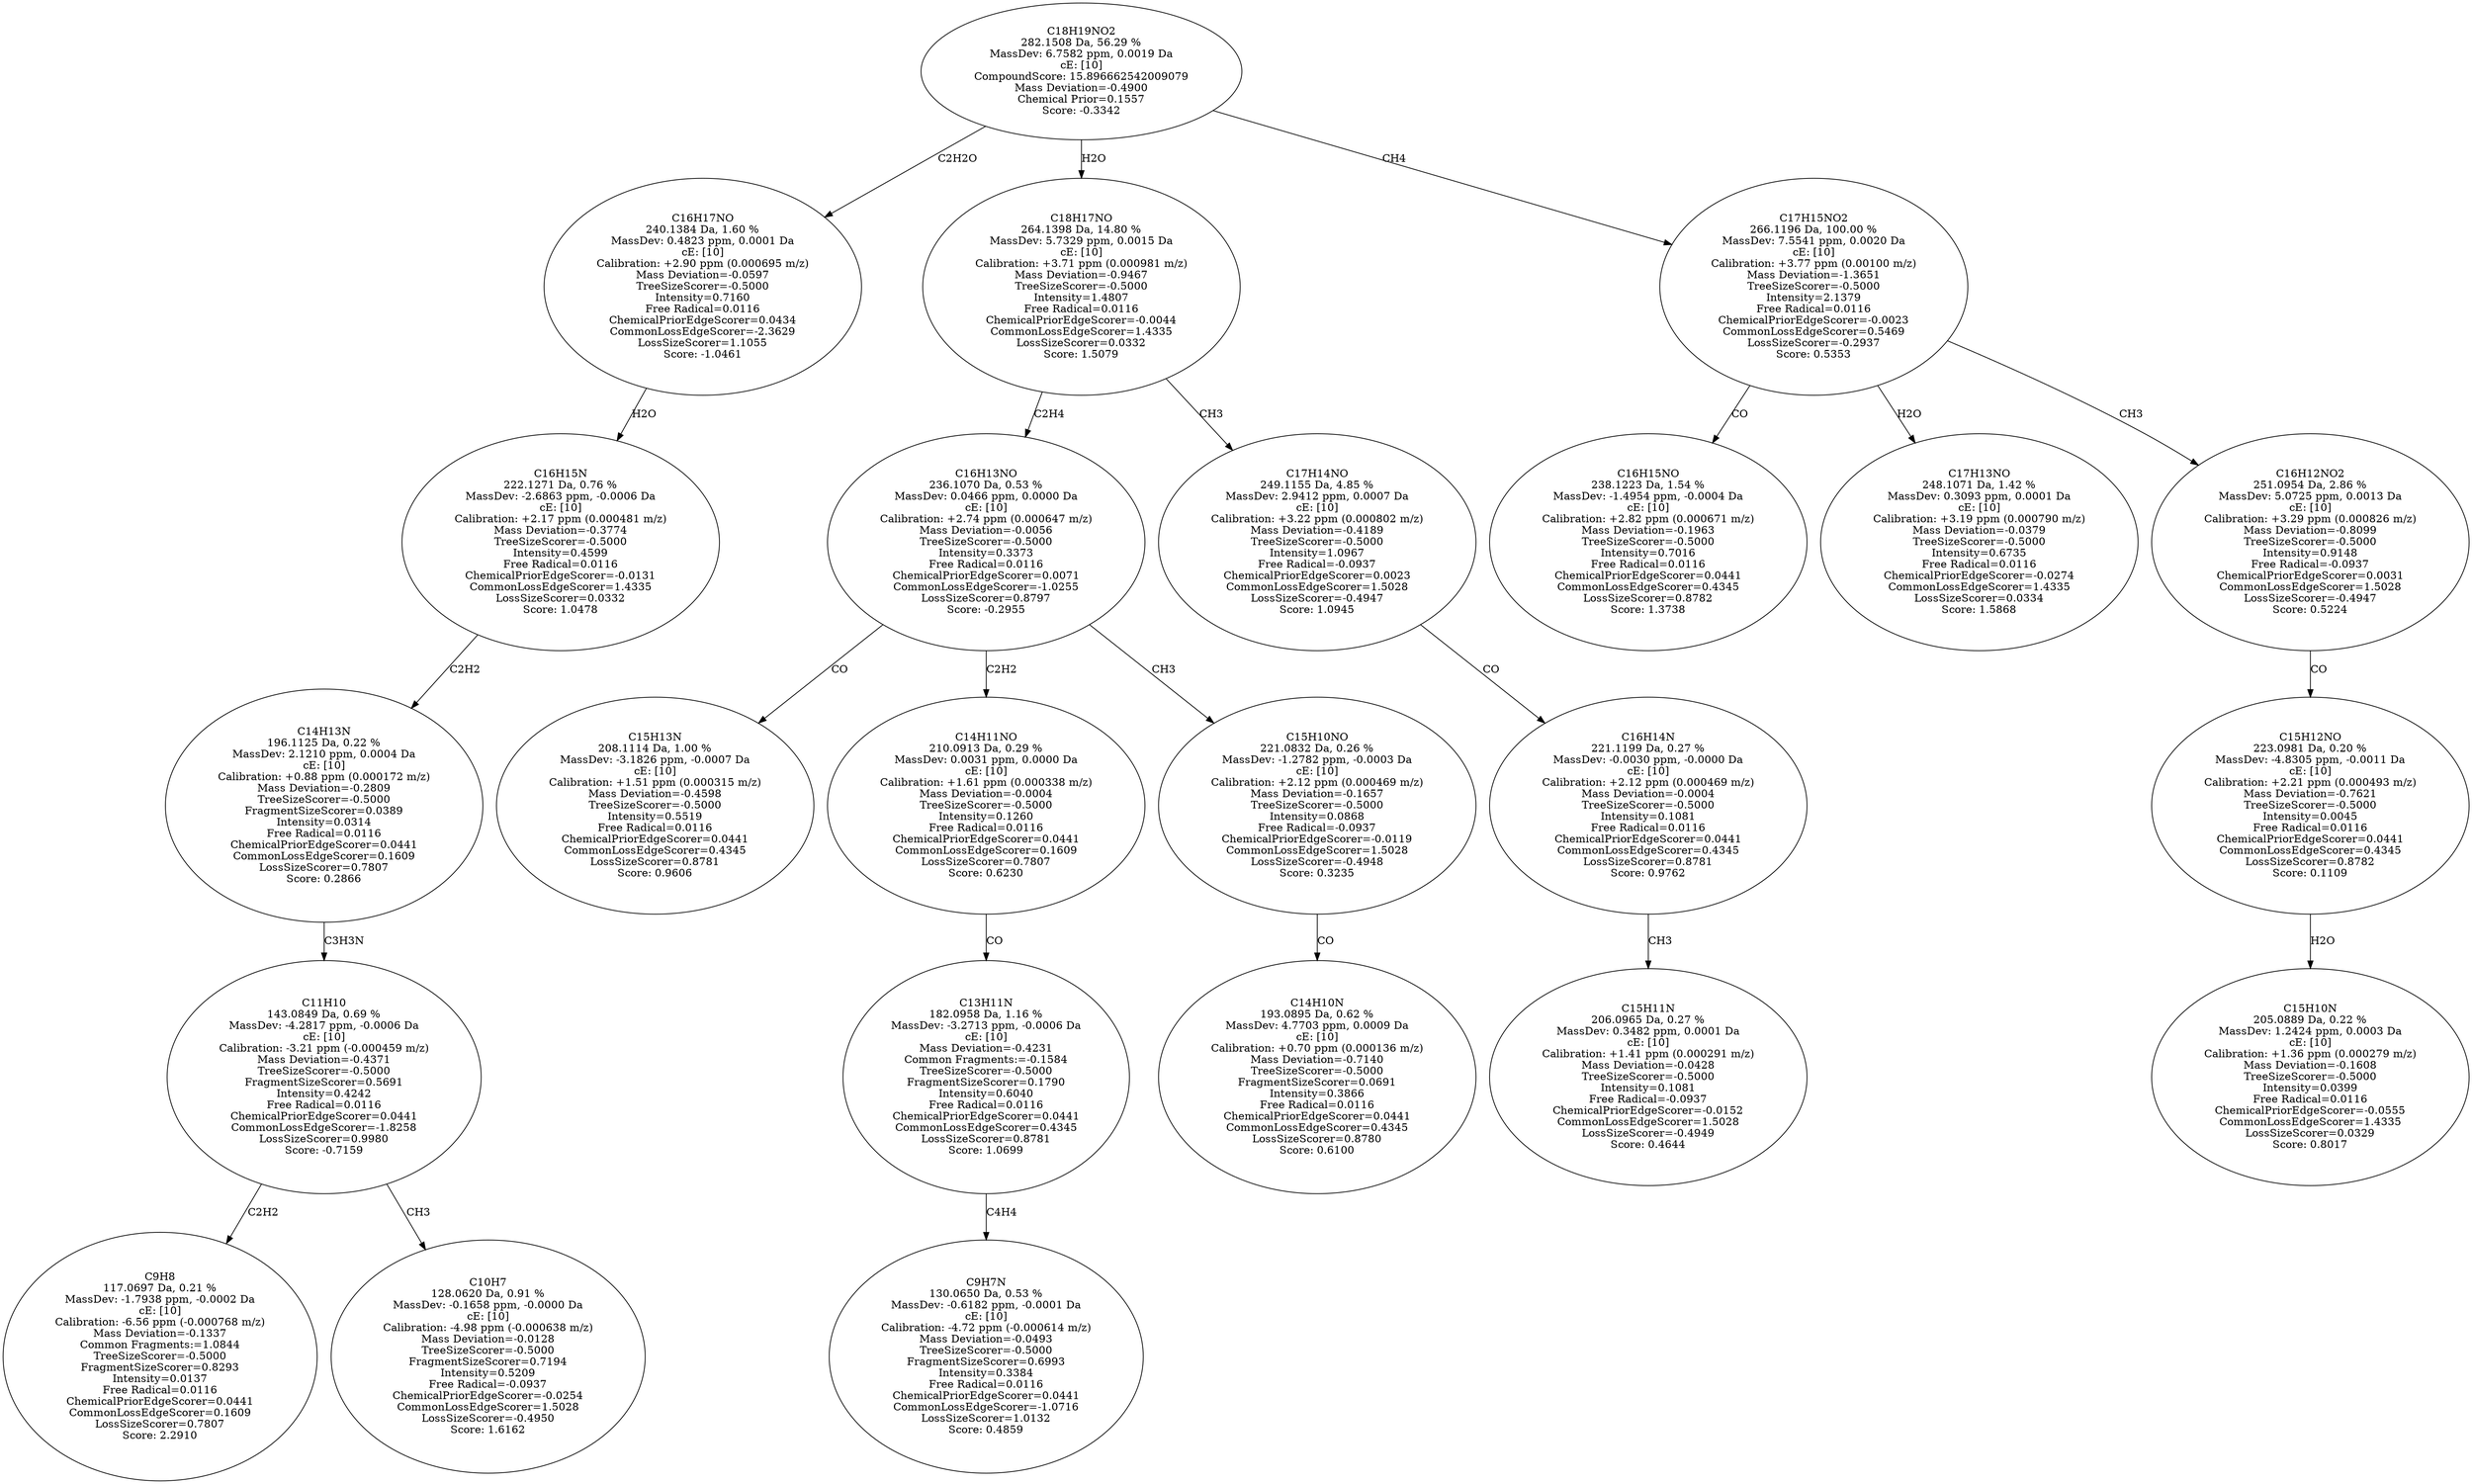 strict digraph {
v1 [label="C9H8\n117.0697 Da, 0.21 %\nMassDev: -1.7938 ppm, -0.0002 Da\ncE: [10]\nCalibration: -6.56 ppm (-0.000768 m/z)\nMass Deviation=-0.1337\nCommon Fragments:=1.0844\nTreeSizeScorer=-0.5000\nFragmentSizeScorer=0.8293\nIntensity=0.0137\nFree Radical=0.0116\nChemicalPriorEdgeScorer=0.0441\nCommonLossEdgeScorer=0.1609\nLossSizeScorer=0.7807\nScore: 2.2910"];
v2 [label="C10H7\n128.0620 Da, 0.91 %\nMassDev: -0.1658 ppm, -0.0000 Da\ncE: [10]\nCalibration: -4.98 ppm (-0.000638 m/z)\nMass Deviation=-0.0128\nTreeSizeScorer=-0.5000\nFragmentSizeScorer=0.7194\nIntensity=0.5209\nFree Radical=-0.0937\nChemicalPriorEdgeScorer=-0.0254\nCommonLossEdgeScorer=1.5028\nLossSizeScorer=-0.4950\nScore: 1.6162"];
v3 [label="C11H10\n143.0849 Da, 0.69 %\nMassDev: -4.2817 ppm, -0.0006 Da\ncE: [10]\nCalibration: -3.21 ppm (-0.000459 m/z)\nMass Deviation=-0.4371\nTreeSizeScorer=-0.5000\nFragmentSizeScorer=0.5691\nIntensity=0.4242\nFree Radical=0.0116\nChemicalPriorEdgeScorer=0.0441\nCommonLossEdgeScorer=-1.8258\nLossSizeScorer=0.9980\nScore: -0.7159"];
v4 [label="C14H13N\n196.1125 Da, 0.22 %\nMassDev: 2.1210 ppm, 0.0004 Da\ncE: [10]\nCalibration: +0.88 ppm (0.000172 m/z)\nMass Deviation=-0.2809\nTreeSizeScorer=-0.5000\nFragmentSizeScorer=0.0389\nIntensity=0.0314\nFree Radical=0.0116\nChemicalPriorEdgeScorer=0.0441\nCommonLossEdgeScorer=0.1609\nLossSizeScorer=0.7807\nScore: 0.2866"];
v5 [label="C16H15N\n222.1271 Da, 0.76 %\nMassDev: -2.6863 ppm, -0.0006 Da\ncE: [10]\nCalibration: +2.17 ppm (0.000481 m/z)\nMass Deviation=-0.3774\nTreeSizeScorer=-0.5000\nIntensity=0.4599\nFree Radical=0.0116\nChemicalPriorEdgeScorer=-0.0131\nCommonLossEdgeScorer=1.4335\nLossSizeScorer=0.0332\nScore: 1.0478"];
v6 [label="C16H17NO\n240.1384 Da, 1.60 %\nMassDev: 0.4823 ppm, 0.0001 Da\ncE: [10]\nCalibration: +2.90 ppm (0.000695 m/z)\nMass Deviation=-0.0597\nTreeSizeScorer=-0.5000\nIntensity=0.7160\nFree Radical=0.0116\nChemicalPriorEdgeScorer=0.0434\nCommonLossEdgeScorer=-2.3629\nLossSizeScorer=1.1055\nScore: -1.0461"];
v7 [label="C15H13N\n208.1114 Da, 1.00 %\nMassDev: -3.1826 ppm, -0.0007 Da\ncE: [10]\nCalibration: +1.51 ppm (0.000315 m/z)\nMass Deviation=-0.4598\nTreeSizeScorer=-0.5000\nIntensity=0.5519\nFree Radical=0.0116\nChemicalPriorEdgeScorer=0.0441\nCommonLossEdgeScorer=0.4345\nLossSizeScorer=0.8781\nScore: 0.9606"];
v8 [label="C9H7N\n130.0650 Da, 0.53 %\nMassDev: -0.6182 ppm, -0.0001 Da\ncE: [10]\nCalibration: -4.72 ppm (-0.000614 m/z)\nMass Deviation=-0.0493\nTreeSizeScorer=-0.5000\nFragmentSizeScorer=0.6993\nIntensity=0.3384\nFree Radical=0.0116\nChemicalPriorEdgeScorer=0.0441\nCommonLossEdgeScorer=-1.0716\nLossSizeScorer=1.0132\nScore: 0.4859"];
v9 [label="C13H11N\n182.0958 Da, 1.16 %\nMassDev: -3.2713 ppm, -0.0006 Da\ncE: [10]\nMass Deviation=-0.4231\nCommon Fragments:=-0.1584\nTreeSizeScorer=-0.5000\nFragmentSizeScorer=0.1790\nIntensity=0.6040\nFree Radical=0.0116\nChemicalPriorEdgeScorer=0.0441\nCommonLossEdgeScorer=0.4345\nLossSizeScorer=0.8781\nScore: 1.0699"];
v10 [label="C14H11NO\n210.0913 Da, 0.29 %\nMassDev: 0.0031 ppm, 0.0000 Da\ncE: [10]\nCalibration: +1.61 ppm (0.000338 m/z)\nMass Deviation=-0.0004\nTreeSizeScorer=-0.5000\nIntensity=0.1260\nFree Radical=0.0116\nChemicalPriorEdgeScorer=0.0441\nCommonLossEdgeScorer=0.1609\nLossSizeScorer=0.7807\nScore: 0.6230"];
v11 [label="C14H10N\n193.0895 Da, 0.62 %\nMassDev: 4.7703 ppm, 0.0009 Da\ncE: [10]\nCalibration: +0.70 ppm (0.000136 m/z)\nMass Deviation=-0.7140\nTreeSizeScorer=-0.5000\nFragmentSizeScorer=0.0691\nIntensity=0.3866\nFree Radical=0.0116\nChemicalPriorEdgeScorer=0.0441\nCommonLossEdgeScorer=0.4345\nLossSizeScorer=0.8780\nScore: 0.6100"];
v12 [label="C15H10NO\n221.0832 Da, 0.26 %\nMassDev: -1.2782 ppm, -0.0003 Da\ncE: [10]\nCalibration: +2.12 ppm (0.000469 m/z)\nMass Deviation=-0.1657\nTreeSizeScorer=-0.5000\nIntensity=0.0868\nFree Radical=-0.0937\nChemicalPriorEdgeScorer=-0.0119\nCommonLossEdgeScorer=1.5028\nLossSizeScorer=-0.4948\nScore: 0.3235"];
v13 [label="C16H13NO\n236.1070 Da, 0.53 %\nMassDev: 0.0466 ppm, 0.0000 Da\ncE: [10]\nCalibration: +2.74 ppm (0.000647 m/z)\nMass Deviation=-0.0056\nTreeSizeScorer=-0.5000\nIntensity=0.3373\nFree Radical=0.0116\nChemicalPriorEdgeScorer=0.0071\nCommonLossEdgeScorer=-1.0255\nLossSizeScorer=0.8797\nScore: -0.2955"];
v14 [label="C15H11N\n206.0965 Da, 0.27 %\nMassDev: 0.3482 ppm, 0.0001 Da\ncE: [10]\nCalibration: +1.41 ppm (0.000291 m/z)\nMass Deviation=-0.0428\nTreeSizeScorer=-0.5000\nIntensity=0.1081\nFree Radical=-0.0937\nChemicalPriorEdgeScorer=-0.0152\nCommonLossEdgeScorer=1.5028\nLossSizeScorer=-0.4949\nScore: 0.4644"];
v15 [label="C16H14N\n221.1199 Da, 0.27 %\nMassDev: -0.0030 ppm, -0.0000 Da\ncE: [10]\nCalibration: +2.12 ppm (0.000469 m/z)\nMass Deviation=-0.0004\nTreeSizeScorer=-0.5000\nIntensity=0.1081\nFree Radical=0.0116\nChemicalPriorEdgeScorer=0.0441\nCommonLossEdgeScorer=0.4345\nLossSizeScorer=0.8781\nScore: 0.9762"];
v16 [label="C17H14NO\n249.1155 Da, 4.85 %\nMassDev: 2.9412 ppm, 0.0007 Da\ncE: [10]\nCalibration: +3.22 ppm (0.000802 m/z)\nMass Deviation=-0.4189\nTreeSizeScorer=-0.5000\nIntensity=1.0967\nFree Radical=-0.0937\nChemicalPriorEdgeScorer=0.0023\nCommonLossEdgeScorer=1.5028\nLossSizeScorer=-0.4947\nScore: 1.0945"];
v17 [label="C18H17NO\n264.1398 Da, 14.80 %\nMassDev: 5.7329 ppm, 0.0015 Da\ncE: [10]\nCalibration: +3.71 ppm (0.000981 m/z)\nMass Deviation=-0.9467\nTreeSizeScorer=-0.5000\nIntensity=1.4807\nFree Radical=0.0116\nChemicalPriorEdgeScorer=-0.0044\nCommonLossEdgeScorer=1.4335\nLossSizeScorer=0.0332\nScore: 1.5079"];
v18 [label="C16H15NO\n238.1223 Da, 1.54 %\nMassDev: -1.4954 ppm, -0.0004 Da\ncE: [10]\nCalibration: +2.82 ppm (0.000671 m/z)\nMass Deviation=-0.1963\nTreeSizeScorer=-0.5000\nIntensity=0.7016\nFree Radical=0.0116\nChemicalPriorEdgeScorer=0.0441\nCommonLossEdgeScorer=0.4345\nLossSizeScorer=0.8782\nScore: 1.3738"];
v19 [label="C17H13NO\n248.1071 Da, 1.42 %\nMassDev: 0.3093 ppm, 0.0001 Da\ncE: [10]\nCalibration: +3.19 ppm (0.000790 m/z)\nMass Deviation=-0.0379\nTreeSizeScorer=-0.5000\nIntensity=0.6735\nFree Radical=0.0116\nChemicalPriorEdgeScorer=-0.0274\nCommonLossEdgeScorer=1.4335\nLossSizeScorer=0.0334\nScore: 1.5868"];
v20 [label="C15H10N\n205.0889 Da, 0.22 %\nMassDev: 1.2424 ppm, 0.0003 Da\ncE: [10]\nCalibration: +1.36 ppm (0.000279 m/z)\nMass Deviation=-0.1608\nTreeSizeScorer=-0.5000\nIntensity=0.0399\nFree Radical=0.0116\nChemicalPriorEdgeScorer=-0.0555\nCommonLossEdgeScorer=1.4335\nLossSizeScorer=0.0329\nScore: 0.8017"];
v21 [label="C15H12NO\n223.0981 Da, 0.20 %\nMassDev: -4.8305 ppm, -0.0011 Da\ncE: [10]\nCalibration: +2.21 ppm (0.000493 m/z)\nMass Deviation=-0.7621\nTreeSizeScorer=-0.5000\nIntensity=0.0045\nFree Radical=0.0116\nChemicalPriorEdgeScorer=0.0441\nCommonLossEdgeScorer=0.4345\nLossSizeScorer=0.8782\nScore: 0.1109"];
v22 [label="C16H12NO2\n251.0954 Da, 2.86 %\nMassDev: 5.0725 ppm, 0.0013 Da\ncE: [10]\nCalibration: +3.29 ppm (0.000826 m/z)\nMass Deviation=-0.8099\nTreeSizeScorer=-0.5000\nIntensity=0.9148\nFree Radical=-0.0937\nChemicalPriorEdgeScorer=0.0031\nCommonLossEdgeScorer=1.5028\nLossSizeScorer=-0.4947\nScore: 0.5224"];
v23 [label="C17H15NO2\n266.1196 Da, 100.00 %\nMassDev: 7.5541 ppm, 0.0020 Da\ncE: [10]\nCalibration: +3.77 ppm (0.00100 m/z)\nMass Deviation=-1.3651\nTreeSizeScorer=-0.5000\nIntensity=2.1379\nFree Radical=0.0116\nChemicalPriorEdgeScorer=-0.0023\nCommonLossEdgeScorer=0.5469\nLossSizeScorer=-0.2937\nScore: 0.5353"];
v24 [label="C18H19NO2\n282.1508 Da, 56.29 %\nMassDev: 6.7582 ppm, 0.0019 Da\ncE: [10]\nCompoundScore: 15.896662542009079\nMass Deviation=-0.4900\nChemical Prior=0.1557\nScore: -0.3342"];
v3 -> v1 [label="C2H2"];
v3 -> v2 [label="CH3"];
v4 -> v3 [label="C3H3N"];
v5 -> v4 [label="C2H2"];
v6 -> v5 [label="H2O"];
v24 -> v6 [label="C2H2O"];
v13 -> v7 [label="CO"];
v9 -> v8 [label="C4H4"];
v10 -> v9 [label="CO"];
v13 -> v10 [label="C2H2"];
v12 -> v11 [label="CO"];
v13 -> v12 [label="CH3"];
v17 -> v13 [label="C2H4"];
v15 -> v14 [label="CH3"];
v16 -> v15 [label="CO"];
v17 -> v16 [label="CH3"];
v24 -> v17 [label="H2O"];
v23 -> v18 [label="CO"];
v23 -> v19 [label="H2O"];
v21 -> v20 [label="H2O"];
v22 -> v21 [label="CO"];
v23 -> v22 [label="CH3"];
v24 -> v23 [label="CH4"];
}